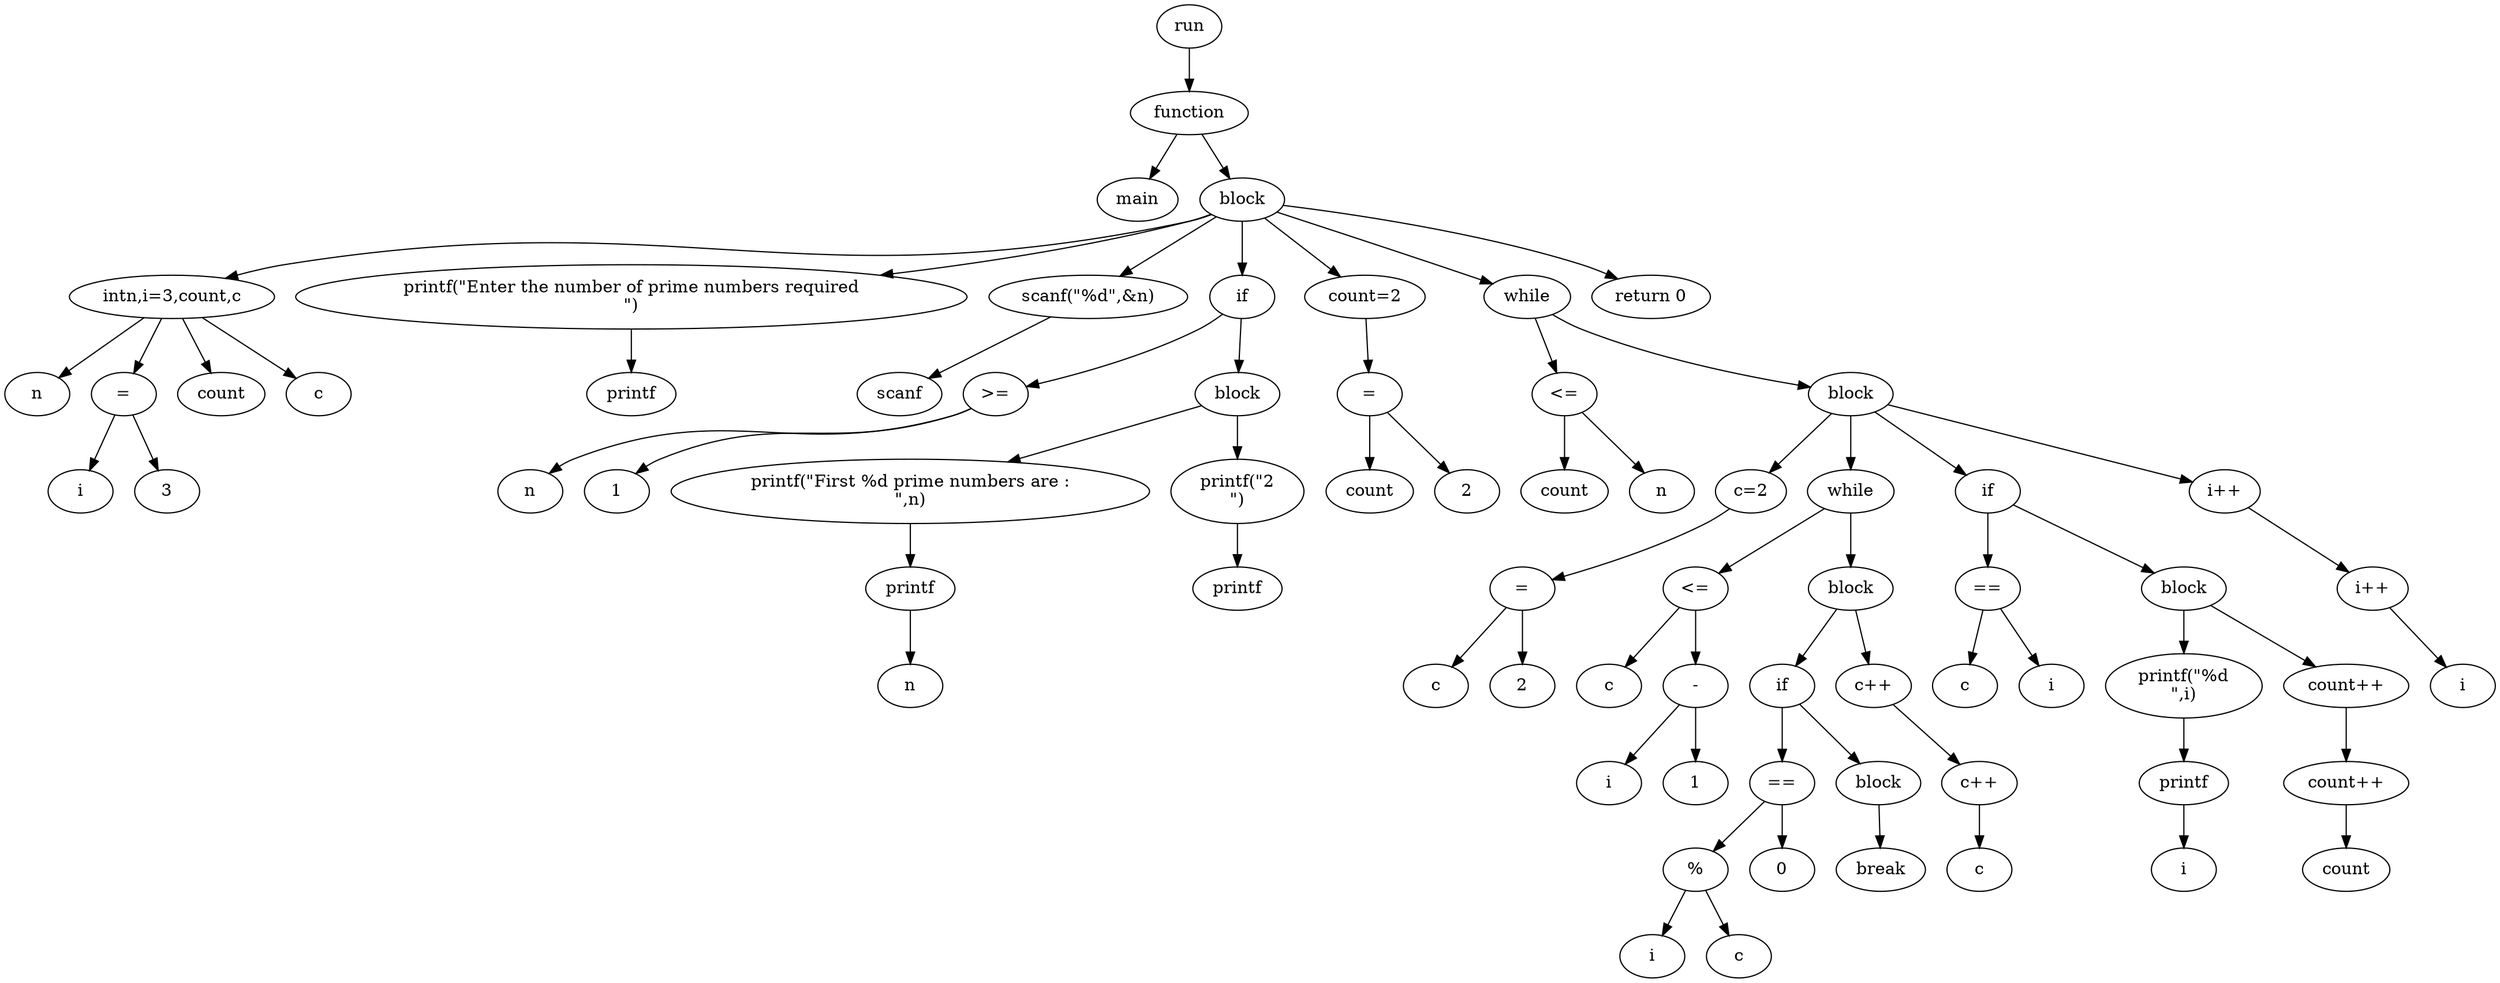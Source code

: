 digraph {
	8743555098829 [label=run]
	8743554915178 [label=function]
	8743555098829 -> 8743554915178
	8743554914449 [label=main]
	8743554915178 -> 8743554914449
	8743554915172 [label=block]
	8743554915178 -> 8743554915172
	8743554915136 [label="intn,i=3,count,c"]
	8743554915172 -> 8743554915136
	8743554914806 [label=n]
	8743554915136 -> 8743554914806
	8743554914506 [label="="]
	8743554915136 -> 8743554914506
	8743554914980 [label=i]
	8743554914506 -> 8743554914980
	8743554914887 [label=3]
	8743554914506 -> 8743554914887
	8743554915265 [label=count]
	8743554915136 -> 8743554915265
	8743554915157 [label=c]
	8743554915136 -> 8743554915157
	8743554914512 [label="printf(\"Enter the number of prime numbers required\n\")"]
	8743554915172 -> 8743554914512
	8743554914992 [label=printf]
	8743554914512 -> 8743554914992
	8743554914932 [label="scanf(\"%d\",&n)"]
	8743554915172 -> 8743554914932
	8743554915259 [label=scanf]
	8743554914932 -> 8743554915259
	8743554915241 [label=if]
	8743554915172 -> 8743554915241
	8743554915100 [label=">="]
	8743554915241 -> 8743554915100
	8743554915076 [label=n]
	8743554915100 -> 8743554915076
	8743554915067 [label=1]
	8743554915100 -> 8743554915067
	8743554915283 [label=block]
	8743554915241 -> 8743554915283
	8743554915151 [label="printf(\"First %d prime numbers are :\n\",n)"]
	8743554915283 -> 8743554915151
	8743554915058 [label=printf]
	8743554915151 -> 8743554915058
	8743555068604 [label=n]
	8743554915058 -> 8743555068604
	8743555068751 [label="printf(\"2\n\")"]
	8743554915283 -> 8743555068751
	8743555068586 [label=printf]
	8743555068751 -> 8743555068586
	8743555068679 [label="count=2"]
	8743554915172 -> 8743555068679
	8743555067923 [label="="]
	8743555068679 -> 8743555067923
	8743555068748 [label=count]
	8743555067923 -> 8743555068748
	8743555068724 [label=2]
	8743555067923 -> 8743555068724
	8743555068559 [label=while]
	8743554915172 -> 8743555068559
	8743555068547 [label="<="]
	8743555068559 -> 8743555068547
	8743555068661 [label=count]
	8743555068547 -> 8743555068661
	8743555067911 [label=n]
	8743555068547 -> 8743555067911
	8743555068592 [label=block]
	8743555068559 -> 8743555068592
	8743555068595 [label="c=2"]
	8743555068592 -> 8743555068595
	8743555068688 [label="="]
	8743555068595 -> 8743555068688
	8743555068517 [label=c]
	8743555068688 -> 8743555068517
	8743555068496 [label=2]
	8743555068688 -> 8743555068496
	8743555068670 [label=while]
	8743555068592 -> 8743555068670
	8743555068694 [label="<="]
	8743555068670 -> 8743555068694
	8743555068622 [label=c]
	8743555068694 -> 8743555068622
	8743555068637 [label="-"]
	8743555068694 -> 8743555068637
	8743555068511 [label=i]
	8743555068637 -> 8743555068511
	8743555068715 [label=1]
	8743555068637 -> 8743555068715
	8743555068550 [label=block]
	8743555068670 -> 8743555068550
	8743555068553 [label=if]
	8743555068550 -> 8743555068553
	8743555068565 [label="=="]
	8743555068553 -> 8743555068565
	8743555068589 [label="%"]
	8743555068565 -> 8743555068589
	8743555068490 [label=i]
	8743555068589 -> 8743555068490
	8743555068493 [label=c]
	8743555068589 -> 8743555068493
	8743555068712 [label=0]
	8743555068565 -> 8743555068712
	8743555068523 [label=block]
	8743555068553 -> 8743555068523
	8743555067914 [label=break]
	8743555068523 -> 8743555067914
	8743555068469 [label="c++"]
	8743555068550 -> 8743555068469
	8743555068484 [label="c++"]
	8743555068469 -> 8743555068484
	8743555068664 [label=c]
	8743555068484 -> 8743555068664
	8743555067920 [label=if]
	8743555068592 -> 8743555067920
	8743555068481 [label="=="]
	8743555067920 -> 8743555068481
	8743555068649 [label=c]
	8743555068481 -> 8743555068649
	8743555068580 [label=i]
	8743555068481 -> 8743555068580
	8743555068631 [label=block]
	8743555067920 -> 8743555068631
	8743555068478 [label="printf(\"%d\n\",i)"]
	8743555068631 -> 8743555068478
	8743555068727 [label=printf]
	8743555068478 -> 8743555068727
	8743555068640 [label=i]
	8743555068727 -> 8743555068640
	8743555068655 [label="count++"]
	8743555068631 -> 8743555068655
	8743555033067 [label="count++"]
	8743555068655 -> 8743555033067
	8743555068703 [label=count]
	8743555033067 -> 8743555068703
	8743555032467 [label="i++"]
	8743555068592 -> 8743555032467
	8743555032128 [label="i++"]
	8743555032467 -> 8743555032128
	8743555032476 [label=i]
	8743555032128 -> 8743555032476
	8743555032308 [label="return 0"]
	8743554915172 -> 8743555032308
}
